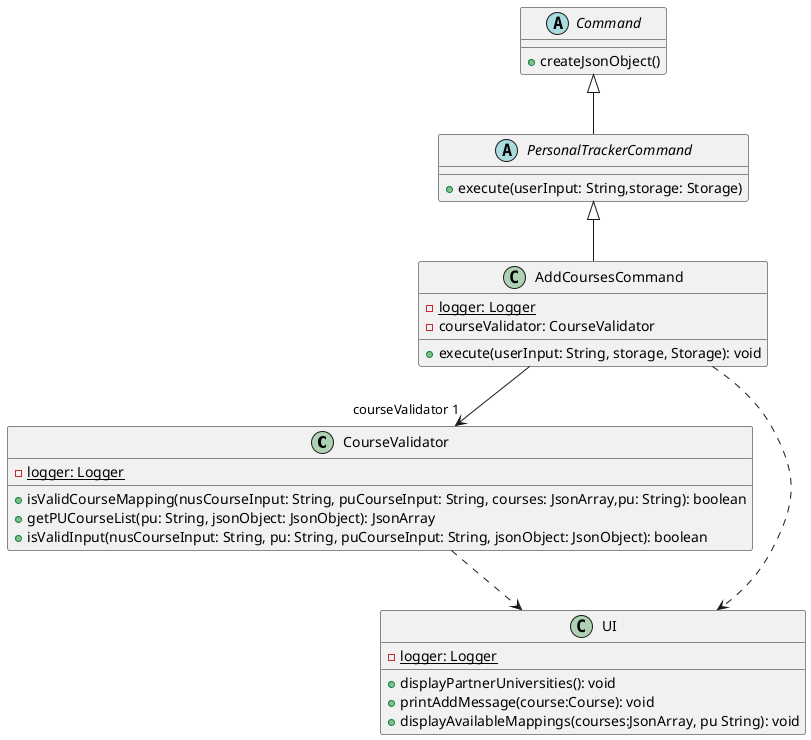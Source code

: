 @startuml
'https://plantuml.com/class-diagram

class CourseValidator {
    -logger: Logger {static}
    +isValidCourseMapping(nusCourseInput: String, puCourseInput: String, courses: JsonArray,pu: String): boolean
    +getPUCourseList(pu: String, jsonObject: JsonObject): JsonArray
    +isValidInput(nusCourseInput: String, pu: String, puCourseInput: String, jsonObject: JsonObject): boolean
}

class UI{
    -logger: Logger {static}
    +displayPartnerUniversities(): void
    +printAddMessage(course:Course): void
    +displayAvailableMappings(courses:JsonArray, pu String): void
}

class AddCoursesCommand extends PersonalTrackerCommand {
    -logger: Logger {static}
    -courseValidator: CourseValidator
    +execute(userInput: String, storage, Storage): void
}

abstract class PersonalTrackerCommand extends Command{
    +execute(userInput: String,storage: Storage)
}

abstract class Command{
    +createJsonObject()
}

AddCoursesCommand ..> UI
CourseValidator ..> UI
AddCoursesCommand --> "courseValidator 1" CourseValidator

@enduml